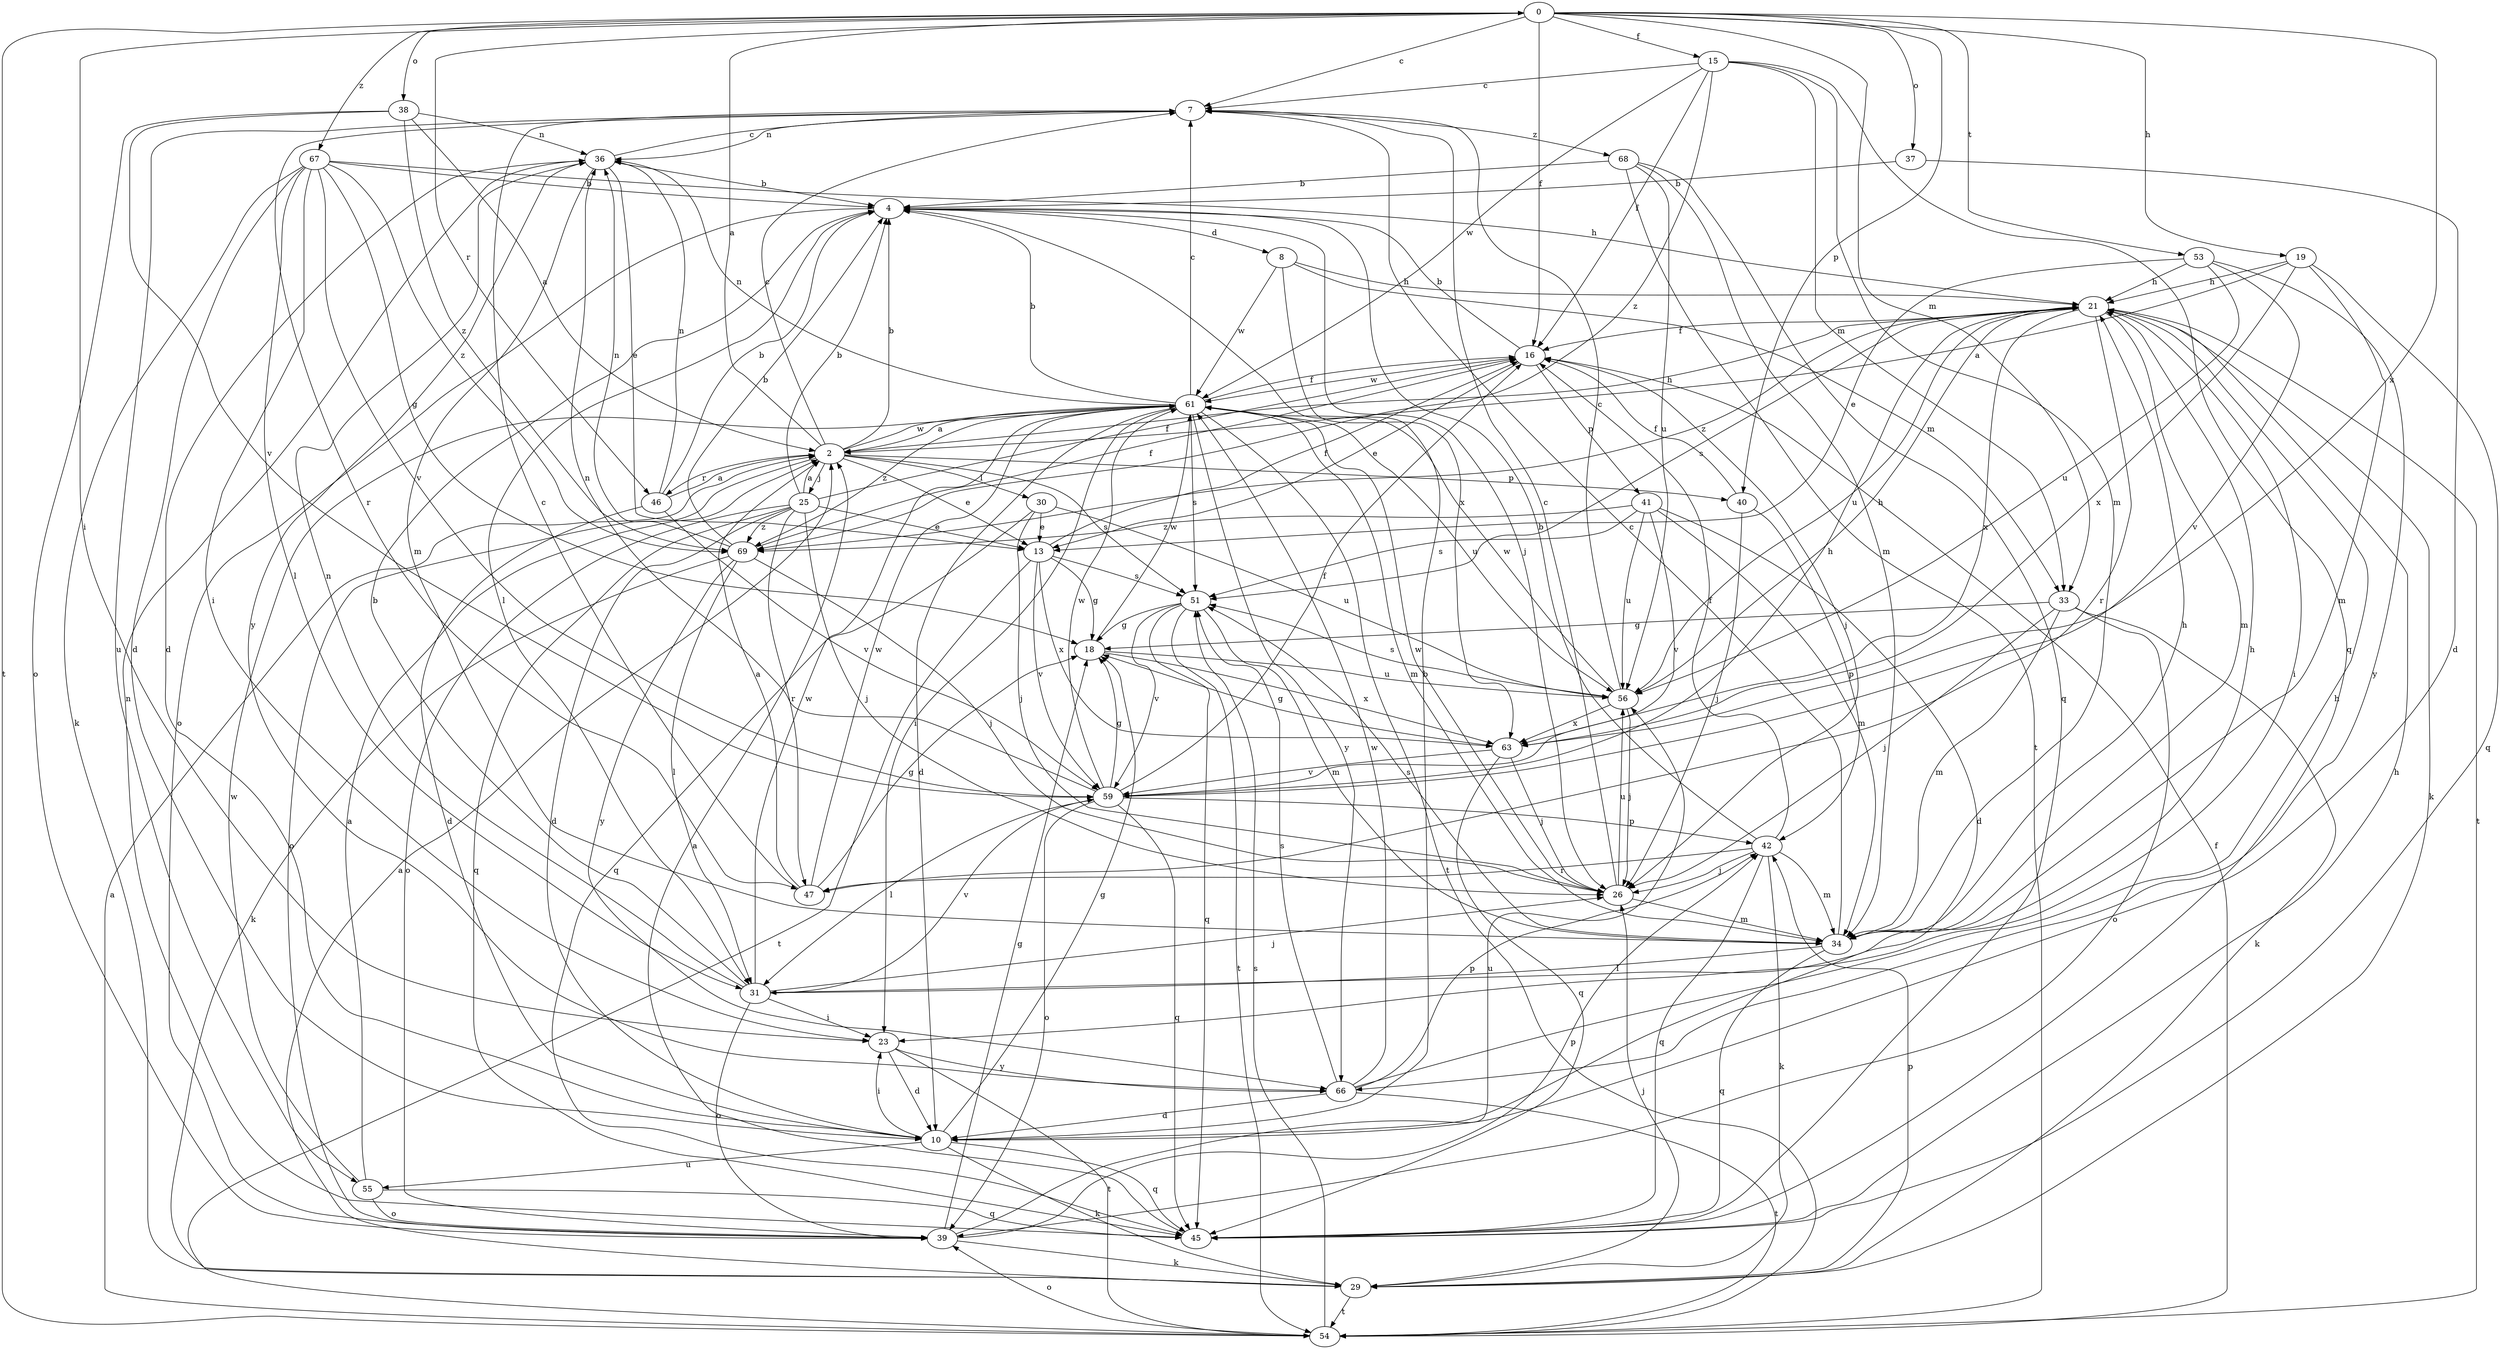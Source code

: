 strict digraph  {
0;
2;
4;
7;
8;
10;
13;
15;
16;
18;
19;
21;
23;
25;
26;
29;
30;
31;
33;
34;
36;
37;
38;
39;
40;
41;
42;
45;
46;
47;
51;
53;
54;
55;
56;
59;
61;
63;
66;
67;
68;
69;
0 -> 7  [label=c];
0 -> 15  [label=f];
0 -> 16  [label=f];
0 -> 19  [label=h];
0 -> 23  [label=i];
0 -> 33  [label=m];
0 -> 37  [label=o];
0 -> 38  [label=o];
0 -> 40  [label=p];
0 -> 46  [label=r];
0 -> 53  [label=t];
0 -> 54  [label=t];
0 -> 63  [label=x];
0 -> 67  [label=z];
2 -> 0  [label=a];
2 -> 4  [label=b];
2 -> 7  [label=c];
2 -> 13  [label=e];
2 -> 21  [label=h];
2 -> 25  [label=j];
2 -> 30  [label=l];
2 -> 39  [label=o];
2 -> 40  [label=p];
2 -> 46  [label=r];
2 -> 51  [label=s];
2 -> 61  [label=w];
4 -> 8  [label=d];
4 -> 26  [label=j];
4 -> 31  [label=l];
4 -> 39  [label=o];
7 -> 36  [label=n];
7 -> 47  [label=r];
7 -> 55  [label=u];
7 -> 68  [label=z];
8 -> 21  [label=h];
8 -> 33  [label=m];
8 -> 61  [label=w];
8 -> 63  [label=x];
10 -> 4  [label=b];
10 -> 18  [label=g];
10 -> 23  [label=i];
10 -> 29  [label=k];
10 -> 45  [label=q];
10 -> 55  [label=u];
13 -> 16  [label=f];
13 -> 18  [label=g];
13 -> 51  [label=s];
13 -> 54  [label=t];
13 -> 59  [label=v];
13 -> 63  [label=x];
15 -> 7  [label=c];
15 -> 16  [label=f];
15 -> 33  [label=m];
15 -> 34  [label=m];
15 -> 45  [label=q];
15 -> 61  [label=w];
15 -> 69  [label=z];
16 -> 4  [label=b];
16 -> 13  [label=e];
16 -> 26  [label=j];
16 -> 41  [label=p];
16 -> 61  [label=w];
18 -> 56  [label=u];
18 -> 61  [label=w];
18 -> 63  [label=x];
19 -> 2  [label=a];
19 -> 21  [label=h];
19 -> 34  [label=m];
19 -> 45  [label=q];
19 -> 63  [label=x];
21 -> 16  [label=f];
21 -> 23  [label=i];
21 -> 29  [label=k];
21 -> 34  [label=m];
21 -> 47  [label=r];
21 -> 51  [label=s];
21 -> 54  [label=t];
21 -> 56  [label=u];
21 -> 63  [label=x];
21 -> 69  [label=z];
23 -> 10  [label=d];
23 -> 54  [label=t];
23 -> 66  [label=y];
25 -> 2  [label=a];
25 -> 4  [label=b];
25 -> 10  [label=d];
25 -> 13  [label=e];
25 -> 16  [label=f];
25 -> 26  [label=j];
25 -> 39  [label=o];
25 -> 45  [label=q];
25 -> 47  [label=r];
25 -> 69  [label=z];
26 -> 7  [label=c];
26 -> 34  [label=m];
26 -> 56  [label=u];
26 -> 61  [label=w];
29 -> 2  [label=a];
29 -> 26  [label=j];
29 -> 42  [label=p];
29 -> 54  [label=t];
30 -> 13  [label=e];
30 -> 26  [label=j];
30 -> 45  [label=q];
30 -> 56  [label=u];
31 -> 4  [label=b];
31 -> 21  [label=h];
31 -> 23  [label=i];
31 -> 26  [label=j];
31 -> 36  [label=n];
31 -> 39  [label=o];
31 -> 59  [label=v];
31 -> 61  [label=w];
33 -> 18  [label=g];
33 -> 26  [label=j];
33 -> 29  [label=k];
33 -> 34  [label=m];
33 -> 39  [label=o];
34 -> 7  [label=c];
34 -> 21  [label=h];
34 -> 31  [label=l];
34 -> 45  [label=q];
34 -> 51  [label=s];
36 -> 4  [label=b];
36 -> 7  [label=c];
36 -> 10  [label=d];
36 -> 13  [label=e];
36 -> 34  [label=m];
36 -> 66  [label=y];
37 -> 4  [label=b];
37 -> 10  [label=d];
38 -> 2  [label=a];
38 -> 36  [label=n];
38 -> 39  [label=o];
38 -> 59  [label=v];
38 -> 69  [label=z];
39 -> 18  [label=g];
39 -> 29  [label=k];
39 -> 42  [label=p];
39 -> 56  [label=u];
40 -> 16  [label=f];
40 -> 26  [label=j];
40 -> 42  [label=p];
41 -> 10  [label=d];
41 -> 34  [label=m];
41 -> 51  [label=s];
41 -> 56  [label=u];
41 -> 59  [label=v];
41 -> 69  [label=z];
42 -> 4  [label=b];
42 -> 16  [label=f];
42 -> 26  [label=j];
42 -> 29  [label=k];
42 -> 34  [label=m];
42 -> 45  [label=q];
42 -> 47  [label=r];
45 -> 2  [label=a];
45 -> 21  [label=h];
45 -> 36  [label=n];
46 -> 2  [label=a];
46 -> 4  [label=b];
46 -> 10  [label=d];
46 -> 36  [label=n];
46 -> 59  [label=v];
47 -> 2  [label=a];
47 -> 7  [label=c];
47 -> 18  [label=g];
47 -> 61  [label=w];
51 -> 18  [label=g];
51 -> 34  [label=m];
51 -> 45  [label=q];
51 -> 54  [label=t];
51 -> 59  [label=v];
53 -> 13  [label=e];
53 -> 21  [label=h];
53 -> 56  [label=u];
53 -> 59  [label=v];
53 -> 66  [label=y];
54 -> 2  [label=a];
54 -> 16  [label=f];
54 -> 39  [label=o];
54 -> 51  [label=s];
55 -> 2  [label=a];
55 -> 39  [label=o];
55 -> 45  [label=q];
55 -> 61  [label=w];
56 -> 7  [label=c];
56 -> 21  [label=h];
56 -> 26  [label=j];
56 -> 51  [label=s];
56 -> 61  [label=w];
56 -> 63  [label=x];
59 -> 16  [label=f];
59 -> 18  [label=g];
59 -> 21  [label=h];
59 -> 31  [label=l];
59 -> 36  [label=n];
59 -> 39  [label=o];
59 -> 42  [label=p];
59 -> 45  [label=q];
59 -> 61  [label=w];
61 -> 2  [label=a];
61 -> 4  [label=b];
61 -> 7  [label=c];
61 -> 10  [label=d];
61 -> 16  [label=f];
61 -> 23  [label=i];
61 -> 34  [label=m];
61 -> 36  [label=n];
61 -> 51  [label=s];
61 -> 54  [label=t];
61 -> 56  [label=u];
61 -> 66  [label=y];
61 -> 69  [label=z];
63 -> 18  [label=g];
63 -> 26  [label=j];
63 -> 45  [label=q];
63 -> 59  [label=v];
66 -> 10  [label=d];
66 -> 21  [label=h];
66 -> 42  [label=p];
66 -> 51  [label=s];
66 -> 54  [label=t];
66 -> 61  [label=w];
67 -> 4  [label=b];
67 -> 10  [label=d];
67 -> 18  [label=g];
67 -> 21  [label=h];
67 -> 23  [label=i];
67 -> 29  [label=k];
67 -> 31  [label=l];
67 -> 59  [label=v];
67 -> 69  [label=z];
68 -> 4  [label=b];
68 -> 34  [label=m];
68 -> 45  [label=q];
68 -> 54  [label=t];
68 -> 56  [label=u];
69 -> 4  [label=b];
69 -> 16  [label=f];
69 -> 26  [label=j];
69 -> 29  [label=k];
69 -> 31  [label=l];
69 -> 36  [label=n];
69 -> 66  [label=y];
}

